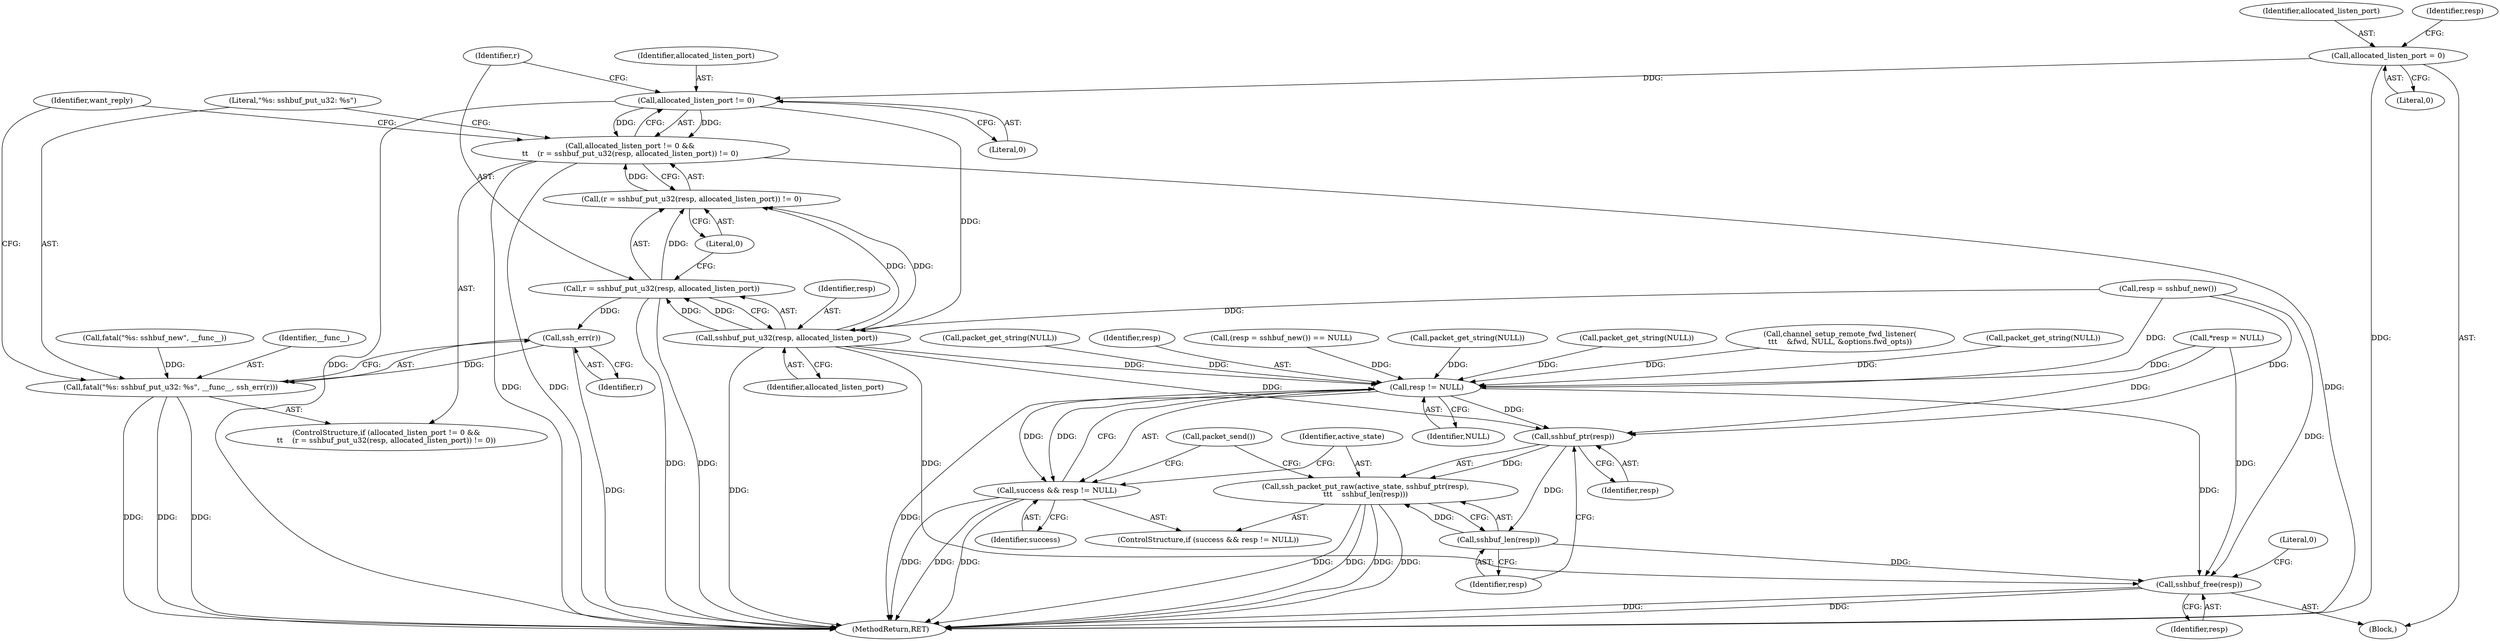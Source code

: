 digraph "0_src_c76fac666ea038753294f2ac94d310f8adece9ce@API" {
"1000260" [label="(Call,allocated_listen_port != 0)"];
"1000118" [label="(Call,allocated_listen_port = 0)"];
"1000259" [label="(Call,allocated_listen_port != 0 &&\n\t\t    (r = sshbuf_put_u32(resp, allocated_listen_port)) != 0)"];
"1000266" [label="(Call,sshbuf_put_u32(resp, allocated_listen_port))"];
"1000263" [label="(Call,(r = sshbuf_put_u32(resp, allocated_listen_port)) != 0)"];
"1000264" [label="(Call,r = sshbuf_put_u32(resp, allocated_listen_port))"];
"1000273" [label="(Call,ssh_err(r))"];
"1000270" [label="(Call,fatal(\"%s: sshbuf_put_u32: %s\", __func__, ssh_err(r)))"];
"1000457" [label="(Call,resp != NULL)"];
"1000455" [label="(Call,success && resp != NULL)"];
"1000462" [label="(Call,sshbuf_ptr(resp))"];
"1000460" [label="(Call,ssh_packet_put_raw(active_state, sshbuf_ptr(resp),\n\t\t\t    sshbuf_len(resp)))"];
"1000464" [label="(Call,sshbuf_len(resp))"];
"1000470" [label="(Call,sshbuf_free(resp))"];
"1000268" [label="(Identifier,allocated_listen_port)"];
"1000456" [label="(Identifier,success)"];
"1000265" [label="(Identifier,r)"];
"1000466" [label="(Call,packet_send())"];
"1000109" [label="(Block,)"];
"1000274" [label="(Identifier,r)"];
"1000471" [label="(Identifier,resp)"];
"1000463" [label="(Identifier,resp)"];
"1000455" [label="(Call,success && resp != NULL)"];
"1000454" [label="(ControlStructure,if (success && resp != NULL))"];
"1000267" [label="(Identifier,resp)"];
"1000461" [label="(Identifier,active_state)"];
"1000465" [label="(Identifier,resp)"];
"1000464" [label="(Call,sshbuf_len(resp))"];
"1000340" [label="(Call,packet_get_string(NULL))"];
"1000264" [label="(Call,r = sshbuf_put_u32(resp, allocated_listen_port))"];
"1000251" [label="(Call,resp = sshbuf_new())"];
"1000120" [label="(Literal,0)"];
"1000402" [label="(Call,packet_get_string(NULL))"];
"1000447" [label="(Identifier,want_reply)"];
"1000371" [label="(Call,channel_setup_remote_fwd_listener(\n\t\t\t    &fwd, NULL, &options.fwd_opts))"];
"1000266" [label="(Call,sshbuf_put_u32(resp, allocated_listen_port))"];
"1000127" [label="(Call,packet_get_string(NULL))"];
"1000270" [label="(Call,fatal(\"%s: sshbuf_put_u32: %s\", __func__, ssh_err(r)))"];
"1000119" [label="(Identifier,allocated_listen_port)"];
"1000118" [label="(Call,allocated_listen_port = 0)"];
"1000258" [label="(ControlStructure,if (allocated_listen_port != 0 &&\n\t\t    (r = sshbuf_put_u32(resp, allocated_listen_port)) != 0))"];
"1000255" [label="(Call,fatal(\"%s: sshbuf_new\", __func__))"];
"1000123" [label="(Identifier,resp)"];
"1000260" [label="(Call,allocated_listen_port != 0)"];
"1000262" [label="(Literal,0)"];
"1000457" [label="(Call,resp != NULL)"];
"1000459" [label="(Identifier,NULL)"];
"1000263" [label="(Call,(r = sshbuf_put_u32(resp, allocated_listen_port)) != 0)"];
"1000272" [label="(Identifier,__func__)"];
"1000269" [label="(Literal,0)"];
"1000470" [label="(Call,sshbuf_free(resp))"];
"1000294" [label="(Call,packet_get_string(NULL))"];
"1000259" [label="(Call,allocated_listen_port != 0 &&\n\t\t    (r = sshbuf_put_u32(resp, allocated_listen_port)) != 0)"];
"1000273" [label="(Call,ssh_err(r))"];
"1000458" [label="(Identifier,resp)"];
"1000261" [label="(Identifier,allocated_listen_port)"];
"1000271" [label="(Literal,\"%s: sshbuf_put_u32: %s\")"];
"1000462" [label="(Call,sshbuf_ptr(resp))"];
"1000250" [label="(Call,(resp = sshbuf_new()) == NULL)"];
"1000122" [label="(Call,*resp = NULL)"];
"1000460" [label="(Call,ssh_packet_put_raw(active_state, sshbuf_ptr(resp),\n\t\t\t    sshbuf_len(resp)))"];
"1000473" [label="(Literal,0)"];
"1000474" [label="(MethodReturn,RET)"];
"1000260" -> "1000259"  [label="AST: "];
"1000260" -> "1000262"  [label="CFG: "];
"1000261" -> "1000260"  [label="AST: "];
"1000262" -> "1000260"  [label="AST: "];
"1000265" -> "1000260"  [label="CFG: "];
"1000259" -> "1000260"  [label="CFG: "];
"1000260" -> "1000474"  [label="DDG: "];
"1000260" -> "1000259"  [label="DDG: "];
"1000260" -> "1000259"  [label="DDG: "];
"1000118" -> "1000260"  [label="DDG: "];
"1000260" -> "1000266"  [label="DDG: "];
"1000118" -> "1000109"  [label="AST: "];
"1000118" -> "1000120"  [label="CFG: "];
"1000119" -> "1000118"  [label="AST: "];
"1000120" -> "1000118"  [label="AST: "];
"1000123" -> "1000118"  [label="CFG: "];
"1000118" -> "1000474"  [label="DDG: "];
"1000259" -> "1000258"  [label="AST: "];
"1000259" -> "1000263"  [label="CFG: "];
"1000263" -> "1000259"  [label="AST: "];
"1000271" -> "1000259"  [label="CFG: "];
"1000447" -> "1000259"  [label="CFG: "];
"1000259" -> "1000474"  [label="DDG: "];
"1000259" -> "1000474"  [label="DDG: "];
"1000259" -> "1000474"  [label="DDG: "];
"1000263" -> "1000259"  [label="DDG: "];
"1000266" -> "1000264"  [label="AST: "];
"1000266" -> "1000268"  [label="CFG: "];
"1000267" -> "1000266"  [label="AST: "];
"1000268" -> "1000266"  [label="AST: "];
"1000264" -> "1000266"  [label="CFG: "];
"1000266" -> "1000474"  [label="DDG: "];
"1000266" -> "1000263"  [label="DDG: "];
"1000266" -> "1000263"  [label="DDG: "];
"1000266" -> "1000264"  [label="DDG: "];
"1000266" -> "1000264"  [label="DDG: "];
"1000251" -> "1000266"  [label="DDG: "];
"1000266" -> "1000457"  [label="DDG: "];
"1000266" -> "1000462"  [label="DDG: "];
"1000266" -> "1000470"  [label="DDG: "];
"1000263" -> "1000269"  [label="CFG: "];
"1000264" -> "1000263"  [label="AST: "];
"1000269" -> "1000263"  [label="AST: "];
"1000264" -> "1000263"  [label="DDG: "];
"1000265" -> "1000264"  [label="AST: "];
"1000269" -> "1000264"  [label="CFG: "];
"1000264" -> "1000474"  [label="DDG: "];
"1000264" -> "1000474"  [label="DDG: "];
"1000264" -> "1000273"  [label="DDG: "];
"1000273" -> "1000270"  [label="AST: "];
"1000273" -> "1000274"  [label="CFG: "];
"1000274" -> "1000273"  [label="AST: "];
"1000270" -> "1000273"  [label="CFG: "];
"1000273" -> "1000474"  [label="DDG: "];
"1000273" -> "1000270"  [label="DDG: "];
"1000270" -> "1000258"  [label="AST: "];
"1000271" -> "1000270"  [label="AST: "];
"1000272" -> "1000270"  [label="AST: "];
"1000447" -> "1000270"  [label="CFG: "];
"1000270" -> "1000474"  [label="DDG: "];
"1000270" -> "1000474"  [label="DDG: "];
"1000270" -> "1000474"  [label="DDG: "];
"1000255" -> "1000270"  [label="DDG: "];
"1000457" -> "1000455"  [label="AST: "];
"1000457" -> "1000459"  [label="CFG: "];
"1000458" -> "1000457"  [label="AST: "];
"1000459" -> "1000457"  [label="AST: "];
"1000455" -> "1000457"  [label="CFG: "];
"1000457" -> "1000474"  [label="DDG: "];
"1000457" -> "1000455"  [label="DDG: "];
"1000457" -> "1000455"  [label="DDG: "];
"1000122" -> "1000457"  [label="DDG: "];
"1000251" -> "1000457"  [label="DDG: "];
"1000250" -> "1000457"  [label="DDG: "];
"1000402" -> "1000457"  [label="DDG: "];
"1000294" -> "1000457"  [label="DDG: "];
"1000127" -> "1000457"  [label="DDG: "];
"1000371" -> "1000457"  [label="DDG: "];
"1000340" -> "1000457"  [label="DDG: "];
"1000457" -> "1000462"  [label="DDG: "];
"1000457" -> "1000470"  [label="DDG: "];
"1000455" -> "1000454"  [label="AST: "];
"1000455" -> "1000456"  [label="CFG: "];
"1000456" -> "1000455"  [label="AST: "];
"1000461" -> "1000455"  [label="CFG: "];
"1000466" -> "1000455"  [label="CFG: "];
"1000455" -> "1000474"  [label="DDG: "];
"1000455" -> "1000474"  [label="DDG: "];
"1000455" -> "1000474"  [label="DDG: "];
"1000462" -> "1000460"  [label="AST: "];
"1000462" -> "1000463"  [label="CFG: "];
"1000463" -> "1000462"  [label="AST: "];
"1000465" -> "1000462"  [label="CFG: "];
"1000462" -> "1000460"  [label="DDG: "];
"1000122" -> "1000462"  [label="DDG: "];
"1000251" -> "1000462"  [label="DDG: "];
"1000462" -> "1000464"  [label="DDG: "];
"1000460" -> "1000454"  [label="AST: "];
"1000460" -> "1000464"  [label="CFG: "];
"1000461" -> "1000460"  [label="AST: "];
"1000464" -> "1000460"  [label="AST: "];
"1000466" -> "1000460"  [label="CFG: "];
"1000460" -> "1000474"  [label="DDG: "];
"1000460" -> "1000474"  [label="DDG: "];
"1000460" -> "1000474"  [label="DDG: "];
"1000460" -> "1000474"  [label="DDG: "];
"1000464" -> "1000460"  [label="DDG: "];
"1000464" -> "1000465"  [label="CFG: "];
"1000465" -> "1000464"  [label="AST: "];
"1000464" -> "1000470"  [label="DDG: "];
"1000470" -> "1000109"  [label="AST: "];
"1000470" -> "1000471"  [label="CFG: "];
"1000471" -> "1000470"  [label="AST: "];
"1000473" -> "1000470"  [label="CFG: "];
"1000470" -> "1000474"  [label="DDG: "];
"1000470" -> "1000474"  [label="DDG: "];
"1000122" -> "1000470"  [label="DDG: "];
"1000251" -> "1000470"  [label="DDG: "];
}
